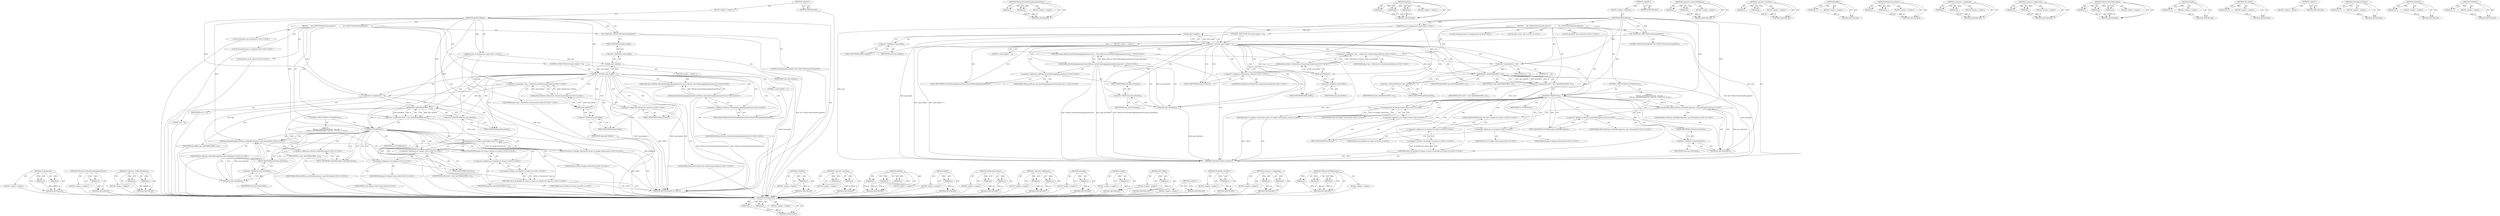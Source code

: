 digraph "UNLIKELY" {
vulnerable_172 [label=<(METHOD,v8.Integer.New)>];
vulnerable_173 [label=<(PARAM,p1)>];
vulnerable_174 [label=<(PARAM,p2)>];
vulnerable_175 [label=<(BLOCK,&lt;empty&gt;,&lt;empty&gt;)>];
vulnerable_176 [label=<(METHOD_RETURN,ANY)>];
vulnerable_125 [label=<(METHOD,V8Proxy.throwNotEnoughArgumentsError)>];
vulnerable_126 [label=<(PARAM,p1)>];
vulnerable_127 [label=<(BLOCK,&lt;empty&gt;,&lt;empty&gt;)>];
vulnerable_128 [label=<(METHOD_RETURN,ANY)>];
vulnerable_149 [label=<(METHOD,&lt;operator&gt;.indirectFieldAccess)>];
vulnerable_150 [label=<(PARAM,p1)>];
vulnerable_151 [label=<(PARAM,p2)>];
vulnerable_152 [label=<(BLOCK,&lt;empty&gt;,&lt;empty&gt;)>];
vulnerable_153 [label=<(METHOD_RETURN,ANY)>];
vulnerable_6 [label=<(METHOD,&lt;global&gt;)<SUB>1</SUB>>];
vulnerable_7 [label=<(BLOCK,&lt;empty&gt;,&lt;empty&gt;)<SUB>1</SUB>>];
vulnerable_8 [label=<(METHOD,getInt8Callback)<SUB>1</SUB>>];
vulnerable_9 [label="<(PARAM,const v8::Arguments&amp; args)<SUB>1</SUB>>"];
vulnerable_10 [label=<(BLOCK,{
     INC_STATS(&quot;DOM.DataView.getInt8&quot;);
     ...,{
     INC_STATS(&quot;DOM.DataView.getInt8&quot;);
     ...)<SUB>2</SUB>>];
vulnerable_11 [label=<(INC_STATS,INC_STATS(&quot;DOM.DataView.getInt8&quot;))<SUB>3</SUB>>];
vulnerable_12 [label=<(LITERAL,&quot;DOM.DataView.getInt8&quot;,INC_STATS(&quot;DOM.DataView.getInt8&quot;))<SUB>3</SUB>>];
vulnerable_13 [label=<(CONTROL_STRUCTURE,IF,if (args.Length() &lt; 1))<SUB>4</SUB>>];
vulnerable_14 [label=<(&lt;operator&gt;.lessThan,args.Length() &lt; 1)<SUB>4</SUB>>];
vulnerable_15 [label=<(Length,args.Length())<SUB>4</SUB>>];
vulnerable_16 [label=<(&lt;operator&gt;.fieldAccess,args.Length)<SUB>4</SUB>>];
vulnerable_17 [label=<(IDENTIFIER,args,args.Length())<SUB>4</SUB>>];
vulnerable_18 [label=<(FIELD_IDENTIFIER,Length,Length)<SUB>4</SUB>>];
vulnerable_19 [label=<(LITERAL,1,args.Length() &lt; 1)<SUB>4</SUB>>];
vulnerable_20 [label=<(BLOCK,&lt;empty&gt;,&lt;empty&gt;)<SUB>5</SUB>>];
vulnerable_21 [label="<(RETURN,return V8Proxy::throwNotEnoughArgumentsError();,return V8Proxy::throwNotEnoughArgumentsError();)<SUB>5</SUB>>"];
vulnerable_22 [label="<(V8Proxy.throwNotEnoughArgumentsError,V8Proxy::throwNotEnoughArgumentsError())<SUB>5</SUB>>"];
vulnerable_23 [label="<(&lt;operator&gt;.fieldAccess,V8Proxy::throwNotEnoughArgumentsError)<SUB>5</SUB>>"];
vulnerable_24 [label="<(IDENTIFIER,V8Proxy,V8Proxy::throwNotEnoughArgumentsError())<SUB>5</SUB>>"];
vulnerable_25 [label=<(FIELD_IDENTIFIER,throwNotEnoughArgumentsError,throwNotEnoughArgumentsError)<SUB>5</SUB>>];
vulnerable_26 [label="<(LOCAL,DataView* imp: DataView*)<SUB>7</SUB>>"];
vulnerable_27 [label="<(&lt;operator&gt;.assignment,* imp = V8DataView::toNative(args.Holder()))<SUB>7</SUB>>"];
vulnerable_28 [label="<(IDENTIFIER,imp,* imp = V8DataView::toNative(args.Holder()))<SUB>7</SUB>>"];
vulnerable_29 [label="<(V8DataView.toNative,V8DataView::toNative(args.Holder()))<SUB>7</SUB>>"];
vulnerable_30 [label="<(&lt;operator&gt;.fieldAccess,V8DataView::toNative)<SUB>7</SUB>>"];
vulnerable_31 [label="<(IDENTIFIER,V8DataView,V8DataView::toNative(args.Holder()))<SUB>7</SUB>>"];
vulnerable_32 [label=<(FIELD_IDENTIFIER,toNative,toNative)<SUB>7</SUB>>];
vulnerable_33 [label=<(Holder,args.Holder())<SUB>7</SUB>>];
vulnerable_34 [label=<(&lt;operator&gt;.fieldAccess,args.Holder)<SUB>7</SUB>>];
vulnerable_35 [label=<(IDENTIFIER,args,args.Holder())<SUB>7</SUB>>];
vulnerable_36 [label=<(FIELD_IDENTIFIER,Holder,Holder)<SUB>7</SUB>>];
vulnerable_37 [label="<(LOCAL,ExceptionCode ec: ExceptionCode)<SUB>8</SUB>>"];
vulnerable_38 [label=<(&lt;operator&gt;.assignment,ec = 0)<SUB>8</SUB>>];
vulnerable_39 [label=<(IDENTIFIER,ec,ec = 0)<SUB>8</SUB>>];
vulnerable_40 [label=<(LITERAL,0,ec = 0)<SUB>8</SUB>>];
vulnerable_41 [label="<(LOCAL,int8_t result: int8_t)<SUB>10</SUB>>"];
vulnerable_42 [label=<(&lt;operator&gt;.assignment,result = imp-&gt;getInt8(byteOffset, ec))<SUB>10</SUB>>];
vulnerable_43 [label=<(IDENTIFIER,result,result = imp-&gt;getInt8(byteOffset, ec))<SUB>10</SUB>>];
vulnerable_44 [label=<(getInt8,imp-&gt;getInt8(byteOffset, ec))<SUB>10</SUB>>];
vulnerable_45 [label=<(&lt;operator&gt;.indirectFieldAccess,imp-&gt;getInt8)<SUB>10</SUB>>];
vulnerable_46 [label=<(IDENTIFIER,imp,imp-&gt;getInt8(byteOffset, ec))<SUB>10</SUB>>];
vulnerable_47 [label=<(FIELD_IDENTIFIER,getInt8,getInt8)<SUB>10</SUB>>];
vulnerable_48 [label=<(IDENTIFIER,byteOffset,imp-&gt;getInt8(byteOffset, ec))<SUB>10</SUB>>];
vulnerable_49 [label=<(IDENTIFIER,ec,imp-&gt;getInt8(byteOffset, ec))<SUB>10</SUB>>];
vulnerable_50 [label=<(CONTROL_STRUCTURE,IF,if (UNLIKELY(ec)))<SUB>11</SUB>>];
vulnerable_51 [label=<(UNLIKELY,UNLIKELY(ec))<SUB>11</SUB>>];
vulnerable_52 [label=<(IDENTIFIER,ec,UNLIKELY(ec))<SUB>11</SUB>>];
vulnerable_53 [label="<(BLOCK,{
        V8Proxy::setDOMException(ec, args.Get...,{
        V8Proxy::setDOMException(ec, args.Get...)<SUB>11</SUB>>"];
vulnerable_54 [label="<(V8Proxy.setDOMException,V8Proxy::setDOMException(ec, args.GetIsolate()))<SUB>12</SUB>>"];
vulnerable_55 [label="<(&lt;operator&gt;.fieldAccess,V8Proxy::setDOMException)<SUB>12</SUB>>"];
vulnerable_56 [label="<(IDENTIFIER,V8Proxy,V8Proxy::setDOMException(ec, args.GetIsolate()))<SUB>12</SUB>>"];
vulnerable_57 [label=<(FIELD_IDENTIFIER,setDOMException,setDOMException)<SUB>12</SUB>>];
vulnerable_58 [label="<(IDENTIFIER,ec,V8Proxy::setDOMException(ec, args.GetIsolate()))<SUB>12</SUB>>"];
vulnerable_59 [label=<(GetIsolate,args.GetIsolate())<SUB>12</SUB>>];
vulnerable_60 [label=<(&lt;operator&gt;.fieldAccess,args.GetIsolate)<SUB>12</SUB>>];
vulnerable_61 [label=<(IDENTIFIER,args,args.GetIsolate())<SUB>12</SUB>>];
vulnerable_62 [label=<(FIELD_IDENTIFIER,GetIsolate,GetIsolate)<SUB>12</SUB>>];
vulnerable_63 [label="<(RETURN,return v8::Handle&lt;v8::Value&gt;();,return v8::Handle&lt;v8::Value&gt;();)<SUB>13</SUB>>"];
vulnerable_64 [label="<(v8.Handle&lt;v8.Value&gt;,v8::Handle&lt;v8::Value&gt;())<SUB>13</SUB>>"];
vulnerable_65 [label="<(&lt;operator&gt;.fieldAccess,v8::Handle&lt;v8::Value&gt;)<SUB>13</SUB>>"];
vulnerable_66 [label="<(IDENTIFIER,v8,v8::Handle&lt;v8::Value&gt;())<SUB>13</SUB>>"];
vulnerable_67 [label="<(FIELD_IDENTIFIER,Handle&lt;v8::Value&gt;,Handle&lt;v8::Value&gt;)<SUB>13</SUB>>"];
vulnerable_68 [label="<(RETURN,return v8::Integer::New(result);,return v8::Integer::New(result);)<SUB>15</SUB>>"];
vulnerable_69 [label="<(v8.Integer.New,v8::Integer::New(result))<SUB>15</SUB>>"];
vulnerable_70 [label="<(&lt;operator&gt;.fieldAccess,v8::Integer::New)<SUB>15</SUB>>"];
vulnerable_71 [label="<(&lt;operator&gt;.fieldAccess,v8::Integer)<SUB>15</SUB>>"];
vulnerable_72 [label="<(IDENTIFIER,v8,v8::Integer::New(result))<SUB>15</SUB>>"];
vulnerable_73 [label="<(IDENTIFIER,Integer,v8::Integer::New(result))<SUB>15</SUB>>"];
vulnerable_74 [label=<(FIELD_IDENTIFIER,New,New)<SUB>15</SUB>>];
vulnerable_75 [label="<(IDENTIFIER,result,v8::Integer::New(result))<SUB>15</SUB>>"];
vulnerable_76 [label=<(METHOD_RETURN,Handle&lt;v8.Value&gt;)<SUB>1</SUB>>];
vulnerable_78 [label=<(METHOD_RETURN,ANY)<SUB>1</SUB>>];
vulnerable_154 [label=<(METHOD,UNLIKELY)>];
vulnerable_155 [label=<(PARAM,p1)>];
vulnerable_156 [label=<(BLOCK,&lt;empty&gt;,&lt;empty&gt;)>];
vulnerable_157 [label=<(METHOD_RETURN,ANY)>];
vulnerable_111 [label=<(METHOD,&lt;operator&gt;.lessThan)>];
vulnerable_112 [label=<(PARAM,p1)>];
vulnerable_113 [label=<(PARAM,p2)>];
vulnerable_114 [label=<(BLOCK,&lt;empty&gt;,&lt;empty&gt;)>];
vulnerable_115 [label=<(METHOD_RETURN,ANY)>];
vulnerable_143 [label=<(METHOD,getInt8)>];
vulnerable_144 [label=<(PARAM,p1)>];
vulnerable_145 [label=<(PARAM,p2)>];
vulnerable_146 [label=<(PARAM,p3)>];
vulnerable_147 [label=<(BLOCK,&lt;empty&gt;,&lt;empty&gt;)>];
vulnerable_148 [label=<(METHOD_RETURN,ANY)>];
vulnerable_139 [label=<(METHOD,Holder)>];
vulnerable_140 [label=<(PARAM,p1)>];
vulnerable_141 [label=<(BLOCK,&lt;empty&gt;,&lt;empty&gt;)>];
vulnerable_142 [label=<(METHOD_RETURN,ANY)>];
vulnerable_134 [label=<(METHOD,V8DataView.toNative)>];
vulnerable_135 [label=<(PARAM,p1)>];
vulnerable_136 [label=<(PARAM,p2)>];
vulnerable_137 [label=<(BLOCK,&lt;empty&gt;,&lt;empty&gt;)>];
vulnerable_138 [label=<(METHOD_RETURN,ANY)>];
vulnerable_120 [label=<(METHOD,&lt;operator&gt;.fieldAccess)>];
vulnerable_121 [label=<(PARAM,p1)>];
vulnerable_122 [label=<(PARAM,p2)>];
vulnerable_123 [label=<(BLOCK,&lt;empty&gt;,&lt;empty&gt;)>];
vulnerable_124 [label=<(METHOD_RETURN,ANY)>];
vulnerable_164 [label=<(METHOD,GetIsolate)>];
vulnerable_165 [label=<(PARAM,p1)>];
vulnerable_166 [label=<(BLOCK,&lt;empty&gt;,&lt;empty&gt;)>];
vulnerable_167 [label=<(METHOD_RETURN,ANY)>];
vulnerable_116 [label=<(METHOD,Length)>];
vulnerable_117 [label=<(PARAM,p1)>];
vulnerable_118 [label=<(BLOCK,&lt;empty&gt;,&lt;empty&gt;)>];
vulnerable_119 [label=<(METHOD_RETURN,ANY)>];
vulnerable_107 [label=<(METHOD,INC_STATS)>];
vulnerable_108 [label=<(PARAM,p1)>];
vulnerable_109 [label=<(BLOCK,&lt;empty&gt;,&lt;empty&gt;)>];
vulnerable_110 [label=<(METHOD_RETURN,ANY)>];
vulnerable_101 [label=<(METHOD,&lt;global&gt;)<SUB>1</SUB>>];
vulnerable_102 [label=<(BLOCK,&lt;empty&gt;,&lt;empty&gt;)>];
vulnerable_103 [label=<(METHOD_RETURN,ANY)>];
vulnerable_168 [label=<(METHOD,v8.Handle&lt;v8.Value&gt;)>];
vulnerable_169 [label=<(PARAM,p1)>];
vulnerable_170 [label=<(BLOCK,&lt;empty&gt;,&lt;empty&gt;)>];
vulnerable_171 [label=<(METHOD_RETURN,ANY)>];
vulnerable_129 [label=<(METHOD,&lt;operator&gt;.assignment)>];
vulnerable_130 [label=<(PARAM,p1)>];
vulnerable_131 [label=<(PARAM,p2)>];
vulnerable_132 [label=<(BLOCK,&lt;empty&gt;,&lt;empty&gt;)>];
vulnerable_133 [label=<(METHOD_RETURN,ANY)>];
vulnerable_158 [label=<(METHOD,V8Proxy.setDOMException)>];
vulnerable_159 [label=<(PARAM,p1)>];
vulnerable_160 [label=<(PARAM,p2)>];
vulnerable_161 [label=<(PARAM,p3)>];
vulnerable_162 [label=<(BLOCK,&lt;empty&gt;,&lt;empty&gt;)>];
vulnerable_163 [label=<(METHOD_RETURN,ANY)>];
fixed_177 [label=<(METHOD,v8.Integer.New)>];
fixed_178 [label=<(PARAM,p1)>];
fixed_179 [label=<(PARAM,p2)>];
fixed_180 [label=<(BLOCK,&lt;empty&gt;,&lt;empty&gt;)>];
fixed_181 [label=<(METHOD_RETURN,ANY)>];
fixed_129 [label=<(METHOD,V8Proxy.throwNotEnoughArgumentsError)>];
fixed_130 [label=<(PARAM,p1)>];
fixed_131 [label=<(PARAM,p2)>];
fixed_132 [label=<(BLOCK,&lt;empty&gt;,&lt;empty&gt;)>];
fixed_133 [label=<(METHOD_RETURN,ANY)>];
fixed_152 [label=<(METHOD,getInt8)>];
fixed_153 [label=<(PARAM,p1)>];
fixed_154 [label=<(PARAM,p2)>];
fixed_155 [label=<(PARAM,p3)>];
fixed_156 [label=<(BLOCK,&lt;empty&gt;,&lt;empty&gt;)>];
fixed_157 [label=<(METHOD_RETURN,ANY)>];
fixed_6 [label=<(METHOD,&lt;global&gt;)<SUB>1</SUB>>];
fixed_7 [label=<(BLOCK,&lt;empty&gt;,&lt;empty&gt;)<SUB>1</SUB>>];
fixed_8 [label=<(METHOD,getInt8Callback)<SUB>1</SUB>>];
fixed_9 [label="<(PARAM,const v8::Arguments&amp; args)<SUB>1</SUB>>"];
fixed_10 [label=<(BLOCK,{
     INC_STATS(&quot;DOM.DataView.getInt8&quot;);
     ...,{
     INC_STATS(&quot;DOM.DataView.getInt8&quot;);
     ...)<SUB>2</SUB>>];
fixed_11 [label=<(INC_STATS,INC_STATS(&quot;DOM.DataView.getInt8&quot;))<SUB>3</SUB>>];
fixed_12 [label=<(LITERAL,&quot;DOM.DataView.getInt8&quot;,INC_STATS(&quot;DOM.DataView.getInt8&quot;))<SUB>3</SUB>>];
fixed_13 [label=<(CONTROL_STRUCTURE,IF,if (args.Length() &lt; 1))<SUB>4</SUB>>];
fixed_14 [label=<(&lt;operator&gt;.lessThan,args.Length() &lt; 1)<SUB>4</SUB>>];
fixed_15 [label=<(Length,args.Length())<SUB>4</SUB>>];
fixed_16 [label=<(&lt;operator&gt;.fieldAccess,args.Length)<SUB>4</SUB>>];
fixed_17 [label=<(IDENTIFIER,args,args.Length())<SUB>4</SUB>>];
fixed_18 [label=<(FIELD_IDENTIFIER,Length,Length)<SUB>4</SUB>>];
fixed_19 [label=<(LITERAL,1,args.Length() &lt; 1)<SUB>4</SUB>>];
fixed_20 [label=<(BLOCK,&lt;empty&gt;,&lt;empty&gt;)<SUB>5</SUB>>];
fixed_21 [label="<(RETURN,return V8Proxy::throwNotEnoughArgumentsError(ar...,return V8Proxy::throwNotEnoughArgumentsError(ar...)<SUB>5</SUB>>"];
fixed_22 [label="<(V8Proxy.throwNotEnoughArgumentsError,V8Proxy::throwNotEnoughArgumentsError(args.GetI...)<SUB>5</SUB>>"];
fixed_23 [label="<(&lt;operator&gt;.fieldAccess,V8Proxy::throwNotEnoughArgumentsError)<SUB>5</SUB>>"];
fixed_24 [label="<(IDENTIFIER,V8Proxy,V8Proxy::throwNotEnoughArgumentsError(args.GetI...)<SUB>5</SUB>>"];
fixed_25 [label=<(FIELD_IDENTIFIER,throwNotEnoughArgumentsError,throwNotEnoughArgumentsError)<SUB>5</SUB>>];
fixed_26 [label=<(GetIsolate,args.GetIsolate())<SUB>5</SUB>>];
fixed_27 [label=<(&lt;operator&gt;.fieldAccess,args.GetIsolate)<SUB>5</SUB>>];
fixed_28 [label=<(IDENTIFIER,args,args.GetIsolate())<SUB>5</SUB>>];
fixed_29 [label=<(FIELD_IDENTIFIER,GetIsolate,GetIsolate)<SUB>5</SUB>>];
fixed_30 [label="<(LOCAL,DataView* imp: DataView*)<SUB>7</SUB>>"];
fixed_31 [label="<(&lt;operator&gt;.assignment,* imp = V8DataView::toNative(args.Holder()))<SUB>7</SUB>>"];
fixed_32 [label="<(IDENTIFIER,imp,* imp = V8DataView::toNative(args.Holder()))<SUB>7</SUB>>"];
fixed_33 [label="<(V8DataView.toNative,V8DataView::toNative(args.Holder()))<SUB>7</SUB>>"];
fixed_34 [label="<(&lt;operator&gt;.fieldAccess,V8DataView::toNative)<SUB>7</SUB>>"];
fixed_35 [label="<(IDENTIFIER,V8DataView,V8DataView::toNative(args.Holder()))<SUB>7</SUB>>"];
fixed_36 [label=<(FIELD_IDENTIFIER,toNative,toNative)<SUB>7</SUB>>];
fixed_37 [label=<(Holder,args.Holder())<SUB>7</SUB>>];
fixed_38 [label=<(&lt;operator&gt;.fieldAccess,args.Holder)<SUB>7</SUB>>];
fixed_39 [label=<(IDENTIFIER,args,args.Holder())<SUB>7</SUB>>];
fixed_40 [label=<(FIELD_IDENTIFIER,Holder,Holder)<SUB>7</SUB>>];
fixed_41 [label="<(LOCAL,ExceptionCode ec: ExceptionCode)<SUB>8</SUB>>"];
fixed_42 [label=<(&lt;operator&gt;.assignment,ec = 0)<SUB>8</SUB>>];
fixed_43 [label=<(IDENTIFIER,ec,ec = 0)<SUB>8</SUB>>];
fixed_44 [label=<(LITERAL,0,ec = 0)<SUB>8</SUB>>];
fixed_45 [label="<(LOCAL,int8_t result: int8_t)<SUB>10</SUB>>"];
fixed_46 [label=<(&lt;operator&gt;.assignment,result = imp-&gt;getInt8(byteOffset, ec))<SUB>10</SUB>>];
fixed_47 [label=<(IDENTIFIER,result,result = imp-&gt;getInt8(byteOffset, ec))<SUB>10</SUB>>];
fixed_48 [label=<(getInt8,imp-&gt;getInt8(byteOffset, ec))<SUB>10</SUB>>];
fixed_49 [label=<(&lt;operator&gt;.indirectFieldAccess,imp-&gt;getInt8)<SUB>10</SUB>>];
fixed_50 [label=<(IDENTIFIER,imp,imp-&gt;getInt8(byteOffset, ec))<SUB>10</SUB>>];
fixed_51 [label=<(FIELD_IDENTIFIER,getInt8,getInt8)<SUB>10</SUB>>];
fixed_52 [label=<(IDENTIFIER,byteOffset,imp-&gt;getInt8(byteOffset, ec))<SUB>10</SUB>>];
fixed_53 [label=<(IDENTIFIER,ec,imp-&gt;getInt8(byteOffset, ec))<SUB>10</SUB>>];
fixed_54 [label=<(CONTROL_STRUCTURE,IF,if (UNLIKELY(ec)))<SUB>11</SUB>>];
fixed_55 [label=<(UNLIKELY,UNLIKELY(ec))<SUB>11</SUB>>];
fixed_56 [label=<(IDENTIFIER,ec,UNLIKELY(ec))<SUB>11</SUB>>];
fixed_57 [label="<(BLOCK,{
        V8Proxy::setDOMException(ec, args.Get...,{
        V8Proxy::setDOMException(ec, args.Get...)<SUB>11</SUB>>"];
fixed_58 [label="<(V8Proxy.setDOMException,V8Proxy::setDOMException(ec, args.GetIsolate()))<SUB>12</SUB>>"];
fixed_59 [label="<(&lt;operator&gt;.fieldAccess,V8Proxy::setDOMException)<SUB>12</SUB>>"];
fixed_60 [label="<(IDENTIFIER,V8Proxy,V8Proxy::setDOMException(ec, args.GetIsolate()))<SUB>12</SUB>>"];
fixed_61 [label=<(FIELD_IDENTIFIER,setDOMException,setDOMException)<SUB>12</SUB>>];
fixed_62 [label="<(IDENTIFIER,ec,V8Proxy::setDOMException(ec, args.GetIsolate()))<SUB>12</SUB>>"];
fixed_63 [label=<(GetIsolate,args.GetIsolate())<SUB>12</SUB>>];
fixed_64 [label=<(&lt;operator&gt;.fieldAccess,args.GetIsolate)<SUB>12</SUB>>];
fixed_65 [label=<(IDENTIFIER,args,args.GetIsolate())<SUB>12</SUB>>];
fixed_66 [label=<(FIELD_IDENTIFIER,GetIsolate,GetIsolate)<SUB>12</SUB>>];
fixed_67 [label="<(RETURN,return v8::Handle&lt;v8::Value&gt;();,return v8::Handle&lt;v8::Value&gt;();)<SUB>13</SUB>>"];
fixed_68 [label="<(v8.Handle&lt;v8.Value&gt;,v8::Handle&lt;v8::Value&gt;())<SUB>13</SUB>>"];
fixed_69 [label="<(&lt;operator&gt;.fieldAccess,v8::Handle&lt;v8::Value&gt;)<SUB>13</SUB>>"];
fixed_70 [label="<(IDENTIFIER,v8,v8::Handle&lt;v8::Value&gt;())<SUB>13</SUB>>"];
fixed_71 [label="<(FIELD_IDENTIFIER,Handle&lt;v8::Value&gt;,Handle&lt;v8::Value&gt;)<SUB>13</SUB>>"];
fixed_72 [label="<(RETURN,return v8::Integer::New(result);,return v8::Integer::New(result);)<SUB>15</SUB>>"];
fixed_73 [label="<(v8.Integer.New,v8::Integer::New(result))<SUB>15</SUB>>"];
fixed_74 [label="<(&lt;operator&gt;.fieldAccess,v8::Integer::New)<SUB>15</SUB>>"];
fixed_75 [label="<(&lt;operator&gt;.fieldAccess,v8::Integer)<SUB>15</SUB>>"];
fixed_76 [label="<(IDENTIFIER,v8,v8::Integer::New(result))<SUB>15</SUB>>"];
fixed_77 [label="<(IDENTIFIER,Integer,v8::Integer::New(result))<SUB>15</SUB>>"];
fixed_78 [label=<(FIELD_IDENTIFIER,New,New)<SUB>15</SUB>>];
fixed_79 [label="<(IDENTIFIER,result,v8::Integer::New(result))<SUB>15</SUB>>"];
fixed_80 [label=<(METHOD_RETURN,Handle&lt;v8.Value&gt;)<SUB>1</SUB>>];
fixed_82 [label=<(METHOD_RETURN,ANY)<SUB>1</SUB>>];
fixed_158 [label=<(METHOD,&lt;operator&gt;.indirectFieldAccess)>];
fixed_159 [label=<(PARAM,p1)>];
fixed_160 [label=<(PARAM,p2)>];
fixed_161 [label=<(BLOCK,&lt;empty&gt;,&lt;empty&gt;)>];
fixed_162 [label=<(METHOD_RETURN,ANY)>];
fixed_115 [label=<(METHOD,&lt;operator&gt;.lessThan)>];
fixed_116 [label=<(PARAM,p1)>];
fixed_117 [label=<(PARAM,p2)>];
fixed_118 [label=<(BLOCK,&lt;empty&gt;,&lt;empty&gt;)>];
fixed_119 [label=<(METHOD_RETURN,ANY)>];
fixed_148 [label=<(METHOD,Holder)>];
fixed_149 [label=<(PARAM,p1)>];
fixed_150 [label=<(BLOCK,&lt;empty&gt;,&lt;empty&gt;)>];
fixed_151 [label=<(METHOD_RETURN,ANY)>];
fixed_143 [label=<(METHOD,V8DataView.toNative)>];
fixed_144 [label=<(PARAM,p1)>];
fixed_145 [label=<(PARAM,p2)>];
fixed_146 [label=<(BLOCK,&lt;empty&gt;,&lt;empty&gt;)>];
fixed_147 [label=<(METHOD_RETURN,ANY)>];
fixed_138 [label=<(METHOD,&lt;operator&gt;.assignment)>];
fixed_139 [label=<(PARAM,p1)>];
fixed_140 [label=<(PARAM,p2)>];
fixed_141 [label=<(BLOCK,&lt;empty&gt;,&lt;empty&gt;)>];
fixed_142 [label=<(METHOD_RETURN,ANY)>];
fixed_124 [label=<(METHOD,&lt;operator&gt;.fieldAccess)>];
fixed_125 [label=<(PARAM,p1)>];
fixed_126 [label=<(PARAM,p2)>];
fixed_127 [label=<(BLOCK,&lt;empty&gt;,&lt;empty&gt;)>];
fixed_128 [label=<(METHOD_RETURN,ANY)>];
fixed_167 [label=<(METHOD,V8Proxy.setDOMException)>];
fixed_168 [label=<(PARAM,p1)>];
fixed_169 [label=<(PARAM,p2)>];
fixed_170 [label=<(PARAM,p3)>];
fixed_171 [label=<(BLOCK,&lt;empty&gt;,&lt;empty&gt;)>];
fixed_172 [label=<(METHOD_RETURN,ANY)>];
fixed_120 [label=<(METHOD,Length)>];
fixed_121 [label=<(PARAM,p1)>];
fixed_122 [label=<(BLOCK,&lt;empty&gt;,&lt;empty&gt;)>];
fixed_123 [label=<(METHOD_RETURN,ANY)>];
fixed_111 [label=<(METHOD,INC_STATS)>];
fixed_112 [label=<(PARAM,p1)>];
fixed_113 [label=<(BLOCK,&lt;empty&gt;,&lt;empty&gt;)>];
fixed_114 [label=<(METHOD_RETURN,ANY)>];
fixed_105 [label=<(METHOD,&lt;global&gt;)<SUB>1</SUB>>];
fixed_106 [label=<(BLOCK,&lt;empty&gt;,&lt;empty&gt;)>];
fixed_107 [label=<(METHOD_RETURN,ANY)>];
fixed_173 [label=<(METHOD,v8.Handle&lt;v8.Value&gt;)>];
fixed_174 [label=<(PARAM,p1)>];
fixed_175 [label=<(BLOCK,&lt;empty&gt;,&lt;empty&gt;)>];
fixed_176 [label=<(METHOD_RETURN,ANY)>];
fixed_134 [label=<(METHOD,GetIsolate)>];
fixed_135 [label=<(PARAM,p1)>];
fixed_136 [label=<(BLOCK,&lt;empty&gt;,&lt;empty&gt;)>];
fixed_137 [label=<(METHOD_RETURN,ANY)>];
fixed_163 [label=<(METHOD,UNLIKELY)>];
fixed_164 [label=<(PARAM,p1)>];
fixed_165 [label=<(BLOCK,&lt;empty&gt;,&lt;empty&gt;)>];
fixed_166 [label=<(METHOD_RETURN,ANY)>];
vulnerable_172 -> vulnerable_173  [key=0, label="AST: "];
vulnerable_172 -> vulnerable_173  [key=1, label="DDG: "];
vulnerable_172 -> vulnerable_175  [key=0, label="AST: "];
vulnerable_172 -> vulnerable_174  [key=0, label="AST: "];
vulnerable_172 -> vulnerable_174  [key=1, label="DDG: "];
vulnerable_172 -> vulnerable_176  [key=0, label="AST: "];
vulnerable_172 -> vulnerable_176  [key=1, label="CFG: "];
vulnerable_173 -> vulnerable_176  [key=0, label="DDG: p1"];
vulnerable_174 -> vulnerable_176  [key=0, label="DDG: p2"];
vulnerable_175 -> fixed_177  [key=0];
vulnerable_176 -> fixed_177  [key=0];
vulnerable_125 -> vulnerable_126  [key=0, label="AST: "];
vulnerable_125 -> vulnerable_126  [key=1, label="DDG: "];
vulnerable_125 -> vulnerable_127  [key=0, label="AST: "];
vulnerable_125 -> vulnerable_128  [key=0, label="AST: "];
vulnerable_125 -> vulnerable_128  [key=1, label="CFG: "];
vulnerable_126 -> vulnerable_128  [key=0, label="DDG: p1"];
vulnerable_127 -> fixed_177  [key=0];
vulnerable_128 -> fixed_177  [key=0];
vulnerable_149 -> vulnerable_150  [key=0, label="AST: "];
vulnerable_149 -> vulnerable_150  [key=1, label="DDG: "];
vulnerable_149 -> vulnerable_152  [key=0, label="AST: "];
vulnerable_149 -> vulnerable_151  [key=0, label="AST: "];
vulnerable_149 -> vulnerable_151  [key=1, label="DDG: "];
vulnerable_149 -> vulnerable_153  [key=0, label="AST: "];
vulnerable_149 -> vulnerable_153  [key=1, label="CFG: "];
vulnerable_150 -> vulnerable_153  [key=0, label="DDG: p1"];
vulnerable_151 -> vulnerable_153  [key=0, label="DDG: p2"];
vulnerable_152 -> fixed_177  [key=0];
vulnerable_153 -> fixed_177  [key=0];
vulnerable_6 -> vulnerable_7  [key=0, label="AST: "];
vulnerable_6 -> vulnerable_78  [key=0, label="AST: "];
vulnerable_6 -> vulnerable_78  [key=1, label="CFG: "];
vulnerable_7 -> vulnerable_8  [key=0, label="AST: "];
vulnerable_8 -> vulnerable_9  [key=0, label="AST: "];
vulnerable_8 -> vulnerable_9  [key=1, label="DDG: "];
vulnerable_8 -> vulnerable_10  [key=0, label="AST: "];
vulnerable_8 -> vulnerable_76  [key=0, label="AST: "];
vulnerable_8 -> vulnerable_11  [key=0, label="CFG: "];
vulnerable_8 -> vulnerable_11  [key=1, label="DDG: "];
vulnerable_8 -> vulnerable_38  [key=0, label="DDG: "];
vulnerable_8 -> vulnerable_14  [key=0, label="DDG: "];
vulnerable_8 -> vulnerable_44  [key=0, label="DDG: "];
vulnerable_8 -> vulnerable_51  [key=0, label="DDG: "];
vulnerable_8 -> vulnerable_69  [key=0, label="DDG: "];
vulnerable_8 -> vulnerable_54  [key=0, label="DDG: "];
vulnerable_9 -> vulnerable_76  [key=0, label="DDG: args"];
vulnerable_9 -> vulnerable_15  [key=0, label="DDG: args"];
vulnerable_9 -> vulnerable_33  [key=0, label="DDG: args"];
vulnerable_9 -> vulnerable_59  [key=0, label="DDG: args"];
vulnerable_10 -> vulnerable_11  [key=0, label="AST: "];
vulnerable_10 -> vulnerable_13  [key=0, label="AST: "];
vulnerable_10 -> vulnerable_26  [key=0, label="AST: "];
vulnerable_10 -> vulnerable_27  [key=0, label="AST: "];
vulnerable_10 -> vulnerable_37  [key=0, label="AST: "];
vulnerable_10 -> vulnerable_38  [key=0, label="AST: "];
vulnerable_10 -> vulnerable_41  [key=0, label="AST: "];
vulnerable_10 -> vulnerable_42  [key=0, label="AST: "];
vulnerable_10 -> vulnerable_50  [key=0, label="AST: "];
vulnerable_10 -> vulnerable_68  [key=0, label="AST: "];
vulnerable_11 -> vulnerable_12  [key=0, label="AST: "];
vulnerable_11 -> vulnerable_18  [key=0, label="CFG: "];
vulnerable_11 -> vulnerable_76  [key=0, label="DDG: INC_STATS(&quot;DOM.DataView.getInt8&quot;)"];
vulnerable_12 -> fixed_177  [key=0];
vulnerable_13 -> vulnerable_14  [key=0, label="AST: "];
vulnerable_13 -> vulnerable_20  [key=0, label="AST: "];
vulnerable_14 -> vulnerable_15  [key=0, label="AST: "];
vulnerable_14 -> vulnerable_19  [key=0, label="AST: "];
vulnerable_14 -> vulnerable_25  [key=0, label="CFG: "];
vulnerable_14 -> vulnerable_25  [key=1, label="CDG: "];
vulnerable_14 -> vulnerable_32  [key=0, label="CFG: "];
vulnerable_14 -> vulnerable_32  [key=1, label="CDG: "];
vulnerable_14 -> vulnerable_76  [key=0, label="DDG: args.Length()"];
vulnerable_14 -> vulnerable_76  [key=1, label="DDG: args.Length() &lt; 1"];
vulnerable_14 -> vulnerable_47  [key=0, label="CDG: "];
vulnerable_14 -> vulnerable_30  [key=0, label="CDG: "];
vulnerable_14 -> vulnerable_34  [key=0, label="CDG: "];
vulnerable_14 -> vulnerable_21  [key=0, label="CDG: "];
vulnerable_14 -> vulnerable_42  [key=0, label="CDG: "];
vulnerable_14 -> vulnerable_51  [key=0, label="CDG: "];
vulnerable_14 -> vulnerable_38  [key=0, label="CDG: "];
vulnerable_14 -> vulnerable_22  [key=0, label="CDG: "];
vulnerable_14 -> vulnerable_45  [key=0, label="CDG: "];
vulnerable_14 -> vulnerable_27  [key=0, label="CDG: "];
vulnerable_14 -> vulnerable_29  [key=0, label="CDG: "];
vulnerable_14 -> vulnerable_44  [key=0, label="CDG: "];
vulnerable_14 -> vulnerable_33  [key=0, label="CDG: "];
vulnerable_14 -> vulnerable_23  [key=0, label="CDG: "];
vulnerable_14 -> vulnerable_36  [key=0, label="CDG: "];
vulnerable_15 -> vulnerable_16  [key=0, label="AST: "];
vulnerable_15 -> vulnerable_14  [key=0, label="CFG: "];
vulnerable_15 -> vulnerable_14  [key=1, label="DDG: args.Length"];
vulnerable_15 -> vulnerable_76  [key=0, label="DDG: args.Length"];
vulnerable_16 -> vulnerable_17  [key=0, label="AST: "];
vulnerable_16 -> vulnerable_18  [key=0, label="AST: "];
vulnerable_16 -> vulnerable_15  [key=0, label="CFG: "];
vulnerable_17 -> fixed_177  [key=0];
vulnerable_18 -> vulnerable_16  [key=0, label="CFG: "];
vulnerable_19 -> fixed_177  [key=0];
vulnerable_20 -> vulnerable_21  [key=0, label="AST: "];
vulnerable_21 -> vulnerable_22  [key=0, label="AST: "];
vulnerable_21 -> vulnerable_76  [key=0, label="CFG: "];
vulnerable_21 -> vulnerable_76  [key=1, label="DDG: &lt;RET&gt;"];
vulnerable_22 -> vulnerable_23  [key=0, label="AST: "];
vulnerable_22 -> vulnerable_21  [key=0, label="CFG: "];
vulnerable_22 -> vulnerable_21  [key=1, label="DDG: V8Proxy::throwNotEnoughArgumentsError()"];
vulnerable_22 -> vulnerable_76  [key=0, label="DDG: V8Proxy::throwNotEnoughArgumentsError"];
vulnerable_22 -> vulnerable_76  [key=1, label="DDG: V8Proxy::throwNotEnoughArgumentsError()"];
vulnerable_23 -> vulnerable_24  [key=0, label="AST: "];
vulnerable_23 -> vulnerable_25  [key=0, label="AST: "];
vulnerable_23 -> vulnerable_22  [key=0, label="CFG: "];
vulnerable_24 -> fixed_177  [key=0];
vulnerable_25 -> vulnerable_23  [key=0, label="CFG: "];
vulnerable_26 -> fixed_177  [key=0];
vulnerable_27 -> vulnerable_28  [key=0, label="AST: "];
vulnerable_27 -> vulnerable_29  [key=0, label="AST: "];
vulnerable_27 -> vulnerable_38  [key=0, label="CFG: "];
vulnerable_27 -> vulnerable_44  [key=0, label="DDG: imp"];
vulnerable_28 -> fixed_177  [key=0];
vulnerable_29 -> vulnerable_30  [key=0, label="AST: "];
vulnerable_29 -> vulnerable_33  [key=0, label="AST: "];
vulnerable_29 -> vulnerable_27  [key=0, label="CFG: "];
vulnerable_29 -> vulnerable_27  [key=1, label="DDG: V8DataView::toNative"];
vulnerable_29 -> vulnerable_27  [key=2, label="DDG: args.Holder()"];
vulnerable_30 -> vulnerable_31  [key=0, label="AST: "];
vulnerable_30 -> vulnerable_32  [key=0, label="AST: "];
vulnerable_30 -> vulnerable_36  [key=0, label="CFG: "];
vulnerable_31 -> fixed_177  [key=0];
vulnerable_32 -> vulnerable_30  [key=0, label="CFG: "];
vulnerable_33 -> vulnerable_34  [key=0, label="AST: "];
vulnerable_33 -> vulnerable_29  [key=0, label="CFG: "];
vulnerable_33 -> vulnerable_29  [key=1, label="DDG: args.Holder"];
vulnerable_34 -> vulnerable_35  [key=0, label="AST: "];
vulnerable_34 -> vulnerable_36  [key=0, label="AST: "];
vulnerable_34 -> vulnerable_33  [key=0, label="CFG: "];
vulnerable_35 -> fixed_177  [key=0];
vulnerable_36 -> vulnerable_34  [key=0, label="CFG: "];
vulnerable_37 -> fixed_177  [key=0];
vulnerable_38 -> vulnerable_39  [key=0, label="AST: "];
vulnerable_38 -> vulnerable_40  [key=0, label="AST: "];
vulnerable_38 -> vulnerable_47  [key=0, label="CFG: "];
vulnerable_38 -> vulnerable_44  [key=0, label="DDG: ec"];
vulnerable_39 -> fixed_177  [key=0];
vulnerable_40 -> fixed_177  [key=0];
vulnerable_41 -> fixed_177  [key=0];
vulnerable_42 -> vulnerable_43  [key=0, label="AST: "];
vulnerable_42 -> vulnerable_44  [key=0, label="AST: "];
vulnerable_42 -> vulnerable_51  [key=0, label="CFG: "];
vulnerable_42 -> vulnerable_69  [key=0, label="DDG: result"];
vulnerable_43 -> fixed_177  [key=0];
vulnerable_44 -> vulnerable_45  [key=0, label="AST: "];
vulnerable_44 -> vulnerable_48  [key=0, label="AST: "];
vulnerable_44 -> vulnerable_49  [key=0, label="AST: "];
vulnerable_44 -> vulnerable_42  [key=0, label="CFG: "];
vulnerable_44 -> vulnerable_42  [key=1, label="DDG: imp-&gt;getInt8"];
vulnerable_44 -> vulnerable_42  [key=2, label="DDG: byteOffset"];
vulnerable_44 -> vulnerable_42  [key=3, label="DDG: ec"];
vulnerable_44 -> vulnerable_76  [key=0, label="DDG: byteOffset"];
vulnerable_44 -> vulnerable_51  [key=0, label="DDG: ec"];
vulnerable_45 -> vulnerable_46  [key=0, label="AST: "];
vulnerable_45 -> vulnerable_47  [key=0, label="AST: "];
vulnerable_45 -> vulnerable_44  [key=0, label="CFG: "];
vulnerable_46 -> fixed_177  [key=0];
vulnerable_47 -> vulnerable_45  [key=0, label="CFG: "];
vulnerable_48 -> fixed_177  [key=0];
vulnerable_49 -> fixed_177  [key=0];
vulnerable_50 -> vulnerable_51  [key=0, label="AST: "];
vulnerable_50 -> vulnerable_53  [key=0, label="AST: "];
vulnerable_51 -> vulnerable_52  [key=0, label="AST: "];
vulnerable_51 -> vulnerable_57  [key=0, label="CFG: "];
vulnerable_51 -> vulnerable_57  [key=1, label="CDG: "];
vulnerable_51 -> vulnerable_71  [key=0, label="CFG: "];
vulnerable_51 -> vulnerable_71  [key=1, label="CDG: "];
vulnerable_51 -> vulnerable_54  [key=0, label="DDG: ec"];
vulnerable_51 -> vulnerable_54  [key=1, label="CDG: "];
vulnerable_51 -> vulnerable_68  [key=0, label="CDG: "];
vulnerable_51 -> vulnerable_60  [key=0, label="CDG: "];
vulnerable_51 -> vulnerable_64  [key=0, label="CDG: "];
vulnerable_51 -> vulnerable_69  [key=0, label="CDG: "];
vulnerable_51 -> vulnerable_67  [key=0, label="CDG: "];
vulnerable_51 -> vulnerable_74  [key=0, label="CDG: "];
vulnerable_51 -> vulnerable_65  [key=0, label="CDG: "];
vulnerable_51 -> vulnerable_59  [key=0, label="CDG: "];
vulnerable_51 -> vulnerable_70  [key=0, label="CDG: "];
vulnerable_51 -> vulnerable_63  [key=0, label="CDG: "];
vulnerable_51 -> vulnerable_55  [key=0, label="CDG: "];
vulnerable_51 -> vulnerable_62  [key=0, label="CDG: "];
vulnerable_52 -> fixed_177  [key=0];
vulnerable_53 -> vulnerable_54  [key=0, label="AST: "];
vulnerable_53 -> vulnerable_63  [key=0, label="AST: "];
vulnerable_54 -> vulnerable_55  [key=0, label="AST: "];
vulnerable_54 -> vulnerable_58  [key=0, label="AST: "];
vulnerable_54 -> vulnerable_59  [key=0, label="AST: "];
vulnerable_54 -> vulnerable_67  [key=0, label="CFG: "];
vulnerable_55 -> vulnerable_56  [key=0, label="AST: "];
vulnerable_55 -> vulnerable_57  [key=0, label="AST: "];
vulnerable_55 -> vulnerable_62  [key=0, label="CFG: "];
vulnerable_56 -> fixed_177  [key=0];
vulnerable_57 -> vulnerable_55  [key=0, label="CFG: "];
vulnerable_58 -> fixed_177  [key=0];
vulnerable_59 -> vulnerable_60  [key=0, label="AST: "];
vulnerable_59 -> vulnerable_54  [key=0, label="CFG: "];
vulnerable_59 -> vulnerable_54  [key=1, label="DDG: args.GetIsolate"];
vulnerable_60 -> vulnerable_61  [key=0, label="AST: "];
vulnerable_60 -> vulnerable_62  [key=0, label="AST: "];
vulnerable_60 -> vulnerable_59  [key=0, label="CFG: "];
vulnerable_61 -> fixed_177  [key=0];
vulnerable_62 -> vulnerable_60  [key=0, label="CFG: "];
vulnerable_63 -> vulnerable_64  [key=0, label="AST: "];
vulnerable_63 -> vulnerable_76  [key=0, label="CFG: "];
vulnerable_63 -> vulnerable_76  [key=1, label="DDG: &lt;RET&gt;"];
vulnerable_64 -> vulnerable_65  [key=0, label="AST: "];
vulnerable_64 -> vulnerable_63  [key=0, label="CFG: "];
vulnerable_64 -> vulnerable_63  [key=1, label="DDG: v8::Handle&lt;v8::Value&gt;()"];
vulnerable_65 -> vulnerable_66  [key=0, label="AST: "];
vulnerable_65 -> vulnerable_67  [key=0, label="AST: "];
vulnerable_65 -> vulnerable_64  [key=0, label="CFG: "];
vulnerable_66 -> fixed_177  [key=0];
vulnerable_67 -> vulnerable_65  [key=0, label="CFG: "];
vulnerable_68 -> vulnerable_69  [key=0, label="AST: "];
vulnerable_68 -> vulnerable_76  [key=0, label="CFG: "];
vulnerable_68 -> vulnerable_76  [key=1, label="DDG: &lt;RET&gt;"];
vulnerable_69 -> vulnerable_70  [key=0, label="AST: "];
vulnerable_69 -> vulnerable_75  [key=0, label="AST: "];
vulnerable_69 -> vulnerable_68  [key=0, label="CFG: "];
vulnerable_69 -> vulnerable_68  [key=1, label="DDG: v8::Integer::New(result)"];
vulnerable_70 -> vulnerable_71  [key=0, label="AST: "];
vulnerable_70 -> vulnerable_74  [key=0, label="AST: "];
vulnerable_70 -> vulnerable_69  [key=0, label="CFG: "];
vulnerable_71 -> vulnerable_72  [key=0, label="AST: "];
vulnerable_71 -> vulnerable_73  [key=0, label="AST: "];
vulnerable_71 -> vulnerable_74  [key=0, label="CFG: "];
vulnerable_72 -> fixed_177  [key=0];
vulnerable_73 -> fixed_177  [key=0];
vulnerable_74 -> vulnerable_70  [key=0, label="CFG: "];
vulnerable_75 -> fixed_177  [key=0];
vulnerable_76 -> fixed_177  [key=0];
vulnerable_78 -> fixed_177  [key=0];
vulnerable_154 -> vulnerable_155  [key=0, label="AST: "];
vulnerable_154 -> vulnerable_155  [key=1, label="DDG: "];
vulnerable_154 -> vulnerable_156  [key=0, label="AST: "];
vulnerable_154 -> vulnerable_157  [key=0, label="AST: "];
vulnerable_154 -> vulnerable_157  [key=1, label="CFG: "];
vulnerable_155 -> vulnerable_157  [key=0, label="DDG: p1"];
vulnerable_156 -> fixed_177  [key=0];
vulnerable_157 -> fixed_177  [key=0];
vulnerable_111 -> vulnerable_112  [key=0, label="AST: "];
vulnerable_111 -> vulnerable_112  [key=1, label="DDG: "];
vulnerable_111 -> vulnerable_114  [key=0, label="AST: "];
vulnerable_111 -> vulnerable_113  [key=0, label="AST: "];
vulnerable_111 -> vulnerable_113  [key=1, label="DDG: "];
vulnerable_111 -> vulnerable_115  [key=0, label="AST: "];
vulnerable_111 -> vulnerable_115  [key=1, label="CFG: "];
vulnerable_112 -> vulnerable_115  [key=0, label="DDG: p1"];
vulnerable_113 -> vulnerable_115  [key=0, label="DDG: p2"];
vulnerable_114 -> fixed_177  [key=0];
vulnerable_115 -> fixed_177  [key=0];
vulnerable_143 -> vulnerable_144  [key=0, label="AST: "];
vulnerable_143 -> vulnerable_144  [key=1, label="DDG: "];
vulnerable_143 -> vulnerable_147  [key=0, label="AST: "];
vulnerable_143 -> vulnerable_145  [key=0, label="AST: "];
vulnerable_143 -> vulnerable_145  [key=1, label="DDG: "];
vulnerable_143 -> vulnerable_148  [key=0, label="AST: "];
vulnerable_143 -> vulnerable_148  [key=1, label="CFG: "];
vulnerable_143 -> vulnerable_146  [key=0, label="AST: "];
vulnerable_143 -> vulnerable_146  [key=1, label="DDG: "];
vulnerable_144 -> vulnerable_148  [key=0, label="DDG: p1"];
vulnerable_145 -> vulnerable_148  [key=0, label="DDG: p2"];
vulnerable_146 -> vulnerable_148  [key=0, label="DDG: p3"];
vulnerable_147 -> fixed_177  [key=0];
vulnerable_148 -> fixed_177  [key=0];
vulnerable_139 -> vulnerable_140  [key=0, label="AST: "];
vulnerable_139 -> vulnerable_140  [key=1, label="DDG: "];
vulnerable_139 -> vulnerable_141  [key=0, label="AST: "];
vulnerable_139 -> vulnerable_142  [key=0, label="AST: "];
vulnerable_139 -> vulnerable_142  [key=1, label="CFG: "];
vulnerable_140 -> vulnerable_142  [key=0, label="DDG: p1"];
vulnerable_141 -> fixed_177  [key=0];
vulnerable_142 -> fixed_177  [key=0];
vulnerable_134 -> vulnerable_135  [key=0, label="AST: "];
vulnerable_134 -> vulnerable_135  [key=1, label="DDG: "];
vulnerable_134 -> vulnerable_137  [key=0, label="AST: "];
vulnerable_134 -> vulnerable_136  [key=0, label="AST: "];
vulnerable_134 -> vulnerable_136  [key=1, label="DDG: "];
vulnerable_134 -> vulnerable_138  [key=0, label="AST: "];
vulnerable_134 -> vulnerable_138  [key=1, label="CFG: "];
vulnerable_135 -> vulnerable_138  [key=0, label="DDG: p1"];
vulnerable_136 -> vulnerable_138  [key=0, label="DDG: p2"];
vulnerable_137 -> fixed_177  [key=0];
vulnerable_138 -> fixed_177  [key=0];
vulnerable_120 -> vulnerable_121  [key=0, label="AST: "];
vulnerable_120 -> vulnerable_121  [key=1, label="DDG: "];
vulnerable_120 -> vulnerable_123  [key=0, label="AST: "];
vulnerable_120 -> vulnerable_122  [key=0, label="AST: "];
vulnerable_120 -> vulnerable_122  [key=1, label="DDG: "];
vulnerable_120 -> vulnerable_124  [key=0, label="AST: "];
vulnerable_120 -> vulnerable_124  [key=1, label="CFG: "];
vulnerable_121 -> vulnerable_124  [key=0, label="DDG: p1"];
vulnerable_122 -> vulnerable_124  [key=0, label="DDG: p2"];
vulnerable_123 -> fixed_177  [key=0];
vulnerable_124 -> fixed_177  [key=0];
vulnerable_164 -> vulnerable_165  [key=0, label="AST: "];
vulnerable_164 -> vulnerable_165  [key=1, label="DDG: "];
vulnerable_164 -> vulnerable_166  [key=0, label="AST: "];
vulnerable_164 -> vulnerable_167  [key=0, label="AST: "];
vulnerable_164 -> vulnerable_167  [key=1, label="CFG: "];
vulnerable_165 -> vulnerable_167  [key=0, label="DDG: p1"];
vulnerable_166 -> fixed_177  [key=0];
vulnerable_167 -> fixed_177  [key=0];
vulnerable_116 -> vulnerable_117  [key=0, label="AST: "];
vulnerable_116 -> vulnerable_117  [key=1, label="DDG: "];
vulnerable_116 -> vulnerable_118  [key=0, label="AST: "];
vulnerable_116 -> vulnerable_119  [key=0, label="AST: "];
vulnerable_116 -> vulnerable_119  [key=1, label="CFG: "];
vulnerable_117 -> vulnerable_119  [key=0, label="DDG: p1"];
vulnerable_118 -> fixed_177  [key=0];
vulnerable_119 -> fixed_177  [key=0];
vulnerable_107 -> vulnerable_108  [key=0, label="AST: "];
vulnerable_107 -> vulnerable_108  [key=1, label="DDG: "];
vulnerable_107 -> vulnerable_109  [key=0, label="AST: "];
vulnerable_107 -> vulnerable_110  [key=0, label="AST: "];
vulnerable_107 -> vulnerable_110  [key=1, label="CFG: "];
vulnerable_108 -> vulnerable_110  [key=0, label="DDG: p1"];
vulnerable_109 -> fixed_177  [key=0];
vulnerable_110 -> fixed_177  [key=0];
vulnerable_101 -> vulnerable_102  [key=0, label="AST: "];
vulnerable_101 -> vulnerable_103  [key=0, label="AST: "];
vulnerable_101 -> vulnerable_103  [key=1, label="CFG: "];
vulnerable_102 -> fixed_177  [key=0];
vulnerable_103 -> fixed_177  [key=0];
vulnerable_168 -> vulnerable_169  [key=0, label="AST: "];
vulnerable_168 -> vulnerable_169  [key=1, label="DDG: "];
vulnerable_168 -> vulnerable_170  [key=0, label="AST: "];
vulnerable_168 -> vulnerable_171  [key=0, label="AST: "];
vulnerable_168 -> vulnerable_171  [key=1, label="CFG: "];
vulnerable_169 -> vulnerable_171  [key=0, label="DDG: p1"];
vulnerable_170 -> fixed_177  [key=0];
vulnerable_171 -> fixed_177  [key=0];
vulnerable_129 -> vulnerable_130  [key=0, label="AST: "];
vulnerable_129 -> vulnerable_130  [key=1, label="DDG: "];
vulnerable_129 -> vulnerable_132  [key=0, label="AST: "];
vulnerable_129 -> vulnerable_131  [key=0, label="AST: "];
vulnerable_129 -> vulnerable_131  [key=1, label="DDG: "];
vulnerable_129 -> vulnerable_133  [key=0, label="AST: "];
vulnerable_129 -> vulnerable_133  [key=1, label="CFG: "];
vulnerable_130 -> vulnerable_133  [key=0, label="DDG: p1"];
vulnerable_131 -> vulnerable_133  [key=0, label="DDG: p2"];
vulnerable_132 -> fixed_177  [key=0];
vulnerable_133 -> fixed_177  [key=0];
vulnerable_158 -> vulnerable_159  [key=0, label="AST: "];
vulnerable_158 -> vulnerable_159  [key=1, label="DDG: "];
vulnerable_158 -> vulnerable_162  [key=0, label="AST: "];
vulnerable_158 -> vulnerable_160  [key=0, label="AST: "];
vulnerable_158 -> vulnerable_160  [key=1, label="DDG: "];
vulnerable_158 -> vulnerable_163  [key=0, label="AST: "];
vulnerable_158 -> vulnerable_163  [key=1, label="CFG: "];
vulnerable_158 -> vulnerable_161  [key=0, label="AST: "];
vulnerable_158 -> vulnerable_161  [key=1, label="DDG: "];
vulnerable_159 -> vulnerable_163  [key=0, label="DDG: p1"];
vulnerable_160 -> vulnerable_163  [key=0, label="DDG: p2"];
vulnerable_161 -> vulnerable_163  [key=0, label="DDG: p3"];
vulnerable_162 -> fixed_177  [key=0];
vulnerable_163 -> fixed_177  [key=0];
fixed_177 -> fixed_178  [key=0, label="AST: "];
fixed_177 -> fixed_178  [key=1, label="DDG: "];
fixed_177 -> fixed_180  [key=0, label="AST: "];
fixed_177 -> fixed_179  [key=0, label="AST: "];
fixed_177 -> fixed_179  [key=1, label="DDG: "];
fixed_177 -> fixed_181  [key=0, label="AST: "];
fixed_177 -> fixed_181  [key=1, label="CFG: "];
fixed_178 -> fixed_181  [key=0, label="DDG: p1"];
fixed_179 -> fixed_181  [key=0, label="DDG: p2"];
fixed_129 -> fixed_130  [key=0, label="AST: "];
fixed_129 -> fixed_130  [key=1, label="DDG: "];
fixed_129 -> fixed_132  [key=0, label="AST: "];
fixed_129 -> fixed_131  [key=0, label="AST: "];
fixed_129 -> fixed_131  [key=1, label="DDG: "];
fixed_129 -> fixed_133  [key=0, label="AST: "];
fixed_129 -> fixed_133  [key=1, label="CFG: "];
fixed_130 -> fixed_133  [key=0, label="DDG: p1"];
fixed_131 -> fixed_133  [key=0, label="DDG: p2"];
fixed_152 -> fixed_153  [key=0, label="AST: "];
fixed_152 -> fixed_153  [key=1, label="DDG: "];
fixed_152 -> fixed_156  [key=0, label="AST: "];
fixed_152 -> fixed_154  [key=0, label="AST: "];
fixed_152 -> fixed_154  [key=1, label="DDG: "];
fixed_152 -> fixed_157  [key=0, label="AST: "];
fixed_152 -> fixed_157  [key=1, label="CFG: "];
fixed_152 -> fixed_155  [key=0, label="AST: "];
fixed_152 -> fixed_155  [key=1, label="DDG: "];
fixed_153 -> fixed_157  [key=0, label="DDG: p1"];
fixed_154 -> fixed_157  [key=0, label="DDG: p2"];
fixed_155 -> fixed_157  [key=0, label="DDG: p3"];
fixed_6 -> fixed_7  [key=0, label="AST: "];
fixed_6 -> fixed_82  [key=0, label="AST: "];
fixed_6 -> fixed_82  [key=1, label="CFG: "];
fixed_7 -> fixed_8  [key=0, label="AST: "];
fixed_8 -> fixed_9  [key=0, label="AST: "];
fixed_8 -> fixed_9  [key=1, label="DDG: "];
fixed_8 -> fixed_10  [key=0, label="AST: "];
fixed_8 -> fixed_80  [key=0, label="AST: "];
fixed_8 -> fixed_11  [key=0, label="CFG: "];
fixed_8 -> fixed_11  [key=1, label="DDG: "];
fixed_8 -> fixed_42  [key=0, label="DDG: "];
fixed_8 -> fixed_14  [key=0, label="DDG: "];
fixed_8 -> fixed_48  [key=0, label="DDG: "];
fixed_8 -> fixed_55  [key=0, label="DDG: "];
fixed_8 -> fixed_73  [key=0, label="DDG: "];
fixed_8 -> fixed_58  [key=0, label="DDG: "];
fixed_9 -> fixed_80  [key=0, label="DDG: args"];
fixed_9 -> fixed_15  [key=0, label="DDG: args"];
fixed_9 -> fixed_37  [key=0, label="DDG: args"];
fixed_9 -> fixed_63  [key=0, label="DDG: args"];
fixed_9 -> fixed_26  [key=0, label="DDG: args"];
fixed_10 -> fixed_11  [key=0, label="AST: "];
fixed_10 -> fixed_13  [key=0, label="AST: "];
fixed_10 -> fixed_30  [key=0, label="AST: "];
fixed_10 -> fixed_31  [key=0, label="AST: "];
fixed_10 -> fixed_41  [key=0, label="AST: "];
fixed_10 -> fixed_42  [key=0, label="AST: "];
fixed_10 -> fixed_45  [key=0, label="AST: "];
fixed_10 -> fixed_46  [key=0, label="AST: "];
fixed_10 -> fixed_54  [key=0, label="AST: "];
fixed_10 -> fixed_72  [key=0, label="AST: "];
fixed_11 -> fixed_12  [key=0, label="AST: "];
fixed_11 -> fixed_18  [key=0, label="CFG: "];
fixed_11 -> fixed_80  [key=0, label="DDG: INC_STATS(&quot;DOM.DataView.getInt8&quot;)"];
fixed_13 -> fixed_14  [key=0, label="AST: "];
fixed_13 -> fixed_20  [key=0, label="AST: "];
fixed_14 -> fixed_15  [key=0, label="AST: "];
fixed_14 -> fixed_19  [key=0, label="AST: "];
fixed_14 -> fixed_25  [key=0, label="CFG: "];
fixed_14 -> fixed_25  [key=1, label="CDG: "];
fixed_14 -> fixed_36  [key=0, label="CFG: "];
fixed_14 -> fixed_36  [key=1, label="CDG: "];
fixed_14 -> fixed_80  [key=0, label="DDG: args.Length()"];
fixed_14 -> fixed_80  [key=1, label="DDG: args.Length() &lt; 1"];
fixed_14 -> fixed_34  [key=0, label="CDG: "];
fixed_14 -> fixed_21  [key=0, label="CDG: "];
fixed_14 -> fixed_48  [key=0, label="CDG: "];
fixed_14 -> fixed_49  [key=0, label="CDG: "];
fixed_14 -> fixed_26  [key=0, label="CDG: "];
fixed_14 -> fixed_42  [key=0, label="CDG: "];
fixed_14 -> fixed_51  [key=0, label="CDG: "];
fixed_14 -> fixed_37  [key=0, label="CDG: "];
fixed_14 -> fixed_46  [key=0, label="CDG: "];
fixed_14 -> fixed_38  [key=0, label="CDG: "];
fixed_14 -> fixed_22  [key=0, label="CDG: "];
fixed_14 -> fixed_27  [key=0, label="CDG: "];
fixed_14 -> fixed_40  [key=0, label="CDG: "];
fixed_14 -> fixed_29  [key=0, label="CDG: "];
fixed_14 -> fixed_33  [key=0, label="CDG: "];
fixed_14 -> fixed_23  [key=0, label="CDG: "];
fixed_14 -> fixed_55  [key=0, label="CDG: "];
fixed_14 -> fixed_31  [key=0, label="CDG: "];
fixed_15 -> fixed_16  [key=0, label="AST: "];
fixed_15 -> fixed_14  [key=0, label="CFG: "];
fixed_15 -> fixed_14  [key=1, label="DDG: args.Length"];
fixed_15 -> fixed_80  [key=0, label="DDG: args.Length"];
fixed_16 -> fixed_17  [key=0, label="AST: "];
fixed_16 -> fixed_18  [key=0, label="AST: "];
fixed_16 -> fixed_15  [key=0, label="CFG: "];
fixed_18 -> fixed_16  [key=0, label="CFG: "];
fixed_20 -> fixed_21  [key=0, label="AST: "];
fixed_21 -> fixed_22  [key=0, label="AST: "];
fixed_21 -> fixed_80  [key=0, label="CFG: "];
fixed_21 -> fixed_80  [key=1, label="DDG: &lt;RET&gt;"];
fixed_22 -> fixed_23  [key=0, label="AST: "];
fixed_22 -> fixed_26  [key=0, label="AST: "];
fixed_22 -> fixed_21  [key=0, label="CFG: "];
fixed_22 -> fixed_21  [key=1, label="DDG: V8Proxy::throwNotEnoughArgumentsError(args.GetIsolate())"];
fixed_22 -> fixed_80  [key=0, label="DDG: V8Proxy::throwNotEnoughArgumentsError"];
fixed_22 -> fixed_80  [key=1, label="DDG: args.GetIsolate()"];
fixed_22 -> fixed_80  [key=2, label="DDG: V8Proxy::throwNotEnoughArgumentsError(args.GetIsolate())"];
fixed_23 -> fixed_24  [key=0, label="AST: "];
fixed_23 -> fixed_25  [key=0, label="AST: "];
fixed_23 -> fixed_29  [key=0, label="CFG: "];
fixed_25 -> fixed_23  [key=0, label="CFG: "];
fixed_26 -> fixed_27  [key=0, label="AST: "];
fixed_26 -> fixed_22  [key=0, label="CFG: "];
fixed_26 -> fixed_22  [key=1, label="DDG: args.GetIsolate"];
fixed_26 -> fixed_80  [key=0, label="DDG: args.GetIsolate"];
fixed_27 -> fixed_28  [key=0, label="AST: "];
fixed_27 -> fixed_29  [key=0, label="AST: "];
fixed_27 -> fixed_26  [key=0, label="CFG: "];
fixed_29 -> fixed_27  [key=0, label="CFG: "];
fixed_31 -> fixed_32  [key=0, label="AST: "];
fixed_31 -> fixed_33  [key=0, label="AST: "];
fixed_31 -> fixed_42  [key=0, label="CFG: "];
fixed_31 -> fixed_48  [key=0, label="DDG: imp"];
fixed_33 -> fixed_34  [key=0, label="AST: "];
fixed_33 -> fixed_37  [key=0, label="AST: "];
fixed_33 -> fixed_31  [key=0, label="CFG: "];
fixed_33 -> fixed_31  [key=1, label="DDG: V8DataView::toNative"];
fixed_33 -> fixed_31  [key=2, label="DDG: args.Holder()"];
fixed_34 -> fixed_35  [key=0, label="AST: "];
fixed_34 -> fixed_36  [key=0, label="AST: "];
fixed_34 -> fixed_40  [key=0, label="CFG: "];
fixed_36 -> fixed_34  [key=0, label="CFG: "];
fixed_37 -> fixed_38  [key=0, label="AST: "];
fixed_37 -> fixed_33  [key=0, label="CFG: "];
fixed_37 -> fixed_33  [key=1, label="DDG: args.Holder"];
fixed_38 -> fixed_39  [key=0, label="AST: "];
fixed_38 -> fixed_40  [key=0, label="AST: "];
fixed_38 -> fixed_37  [key=0, label="CFG: "];
fixed_40 -> fixed_38  [key=0, label="CFG: "];
fixed_42 -> fixed_43  [key=0, label="AST: "];
fixed_42 -> fixed_44  [key=0, label="AST: "];
fixed_42 -> fixed_51  [key=0, label="CFG: "];
fixed_42 -> fixed_48  [key=0, label="DDG: ec"];
fixed_46 -> fixed_47  [key=0, label="AST: "];
fixed_46 -> fixed_48  [key=0, label="AST: "];
fixed_46 -> fixed_55  [key=0, label="CFG: "];
fixed_46 -> fixed_73  [key=0, label="DDG: result"];
fixed_48 -> fixed_49  [key=0, label="AST: "];
fixed_48 -> fixed_52  [key=0, label="AST: "];
fixed_48 -> fixed_53  [key=0, label="AST: "];
fixed_48 -> fixed_46  [key=0, label="CFG: "];
fixed_48 -> fixed_46  [key=1, label="DDG: imp-&gt;getInt8"];
fixed_48 -> fixed_46  [key=2, label="DDG: byteOffset"];
fixed_48 -> fixed_46  [key=3, label="DDG: ec"];
fixed_48 -> fixed_80  [key=0, label="DDG: byteOffset"];
fixed_48 -> fixed_55  [key=0, label="DDG: ec"];
fixed_49 -> fixed_50  [key=0, label="AST: "];
fixed_49 -> fixed_51  [key=0, label="AST: "];
fixed_49 -> fixed_48  [key=0, label="CFG: "];
fixed_51 -> fixed_49  [key=0, label="CFG: "];
fixed_54 -> fixed_55  [key=0, label="AST: "];
fixed_54 -> fixed_57  [key=0, label="AST: "];
fixed_55 -> fixed_56  [key=0, label="AST: "];
fixed_55 -> fixed_61  [key=0, label="CFG: "];
fixed_55 -> fixed_61  [key=1, label="CDG: "];
fixed_55 -> fixed_75  [key=0, label="CFG: "];
fixed_55 -> fixed_75  [key=1, label="CDG: "];
fixed_55 -> fixed_58  [key=0, label="DDG: ec"];
fixed_55 -> fixed_58  [key=1, label="CDG: "];
fixed_55 -> fixed_68  [key=0, label="CDG: "];
fixed_55 -> fixed_73  [key=0, label="CDG: "];
fixed_55 -> fixed_64  [key=0, label="CDG: "];
fixed_55 -> fixed_66  [key=0, label="CDG: "];
fixed_55 -> fixed_72  [key=0, label="CDG: "];
fixed_55 -> fixed_69  [key=0, label="CDG: "];
fixed_55 -> fixed_67  [key=0, label="CDG: "];
fixed_55 -> fixed_74  [key=0, label="CDG: "];
fixed_55 -> fixed_59  [key=0, label="CDG: "];
fixed_55 -> fixed_71  [key=0, label="CDG: "];
fixed_55 -> fixed_63  [key=0, label="CDG: "];
fixed_55 -> fixed_78  [key=0, label="CDG: "];
fixed_57 -> fixed_58  [key=0, label="AST: "];
fixed_57 -> fixed_67  [key=0, label="AST: "];
fixed_58 -> fixed_59  [key=0, label="AST: "];
fixed_58 -> fixed_62  [key=0, label="AST: "];
fixed_58 -> fixed_63  [key=0, label="AST: "];
fixed_58 -> fixed_71  [key=0, label="CFG: "];
fixed_59 -> fixed_60  [key=0, label="AST: "];
fixed_59 -> fixed_61  [key=0, label="AST: "];
fixed_59 -> fixed_66  [key=0, label="CFG: "];
fixed_61 -> fixed_59  [key=0, label="CFG: "];
fixed_63 -> fixed_64  [key=0, label="AST: "];
fixed_63 -> fixed_58  [key=0, label="CFG: "];
fixed_63 -> fixed_58  [key=1, label="DDG: args.GetIsolate"];
fixed_64 -> fixed_65  [key=0, label="AST: "];
fixed_64 -> fixed_66  [key=0, label="AST: "];
fixed_64 -> fixed_63  [key=0, label="CFG: "];
fixed_66 -> fixed_64  [key=0, label="CFG: "];
fixed_67 -> fixed_68  [key=0, label="AST: "];
fixed_67 -> fixed_80  [key=0, label="CFG: "];
fixed_67 -> fixed_80  [key=1, label="DDG: &lt;RET&gt;"];
fixed_68 -> fixed_69  [key=0, label="AST: "];
fixed_68 -> fixed_67  [key=0, label="CFG: "];
fixed_68 -> fixed_67  [key=1, label="DDG: v8::Handle&lt;v8::Value&gt;()"];
fixed_69 -> fixed_70  [key=0, label="AST: "];
fixed_69 -> fixed_71  [key=0, label="AST: "];
fixed_69 -> fixed_68  [key=0, label="CFG: "];
fixed_71 -> fixed_69  [key=0, label="CFG: "];
fixed_72 -> fixed_73  [key=0, label="AST: "];
fixed_72 -> fixed_80  [key=0, label="CFG: "];
fixed_72 -> fixed_80  [key=1, label="DDG: &lt;RET&gt;"];
fixed_73 -> fixed_74  [key=0, label="AST: "];
fixed_73 -> fixed_79  [key=0, label="AST: "];
fixed_73 -> fixed_72  [key=0, label="CFG: "];
fixed_73 -> fixed_72  [key=1, label="DDG: v8::Integer::New(result)"];
fixed_74 -> fixed_75  [key=0, label="AST: "];
fixed_74 -> fixed_78  [key=0, label="AST: "];
fixed_74 -> fixed_73  [key=0, label="CFG: "];
fixed_75 -> fixed_76  [key=0, label="AST: "];
fixed_75 -> fixed_77  [key=0, label="AST: "];
fixed_75 -> fixed_78  [key=0, label="CFG: "];
fixed_78 -> fixed_74  [key=0, label="CFG: "];
fixed_158 -> fixed_159  [key=0, label="AST: "];
fixed_158 -> fixed_159  [key=1, label="DDG: "];
fixed_158 -> fixed_161  [key=0, label="AST: "];
fixed_158 -> fixed_160  [key=0, label="AST: "];
fixed_158 -> fixed_160  [key=1, label="DDG: "];
fixed_158 -> fixed_162  [key=0, label="AST: "];
fixed_158 -> fixed_162  [key=1, label="CFG: "];
fixed_159 -> fixed_162  [key=0, label="DDG: p1"];
fixed_160 -> fixed_162  [key=0, label="DDG: p2"];
fixed_115 -> fixed_116  [key=0, label="AST: "];
fixed_115 -> fixed_116  [key=1, label="DDG: "];
fixed_115 -> fixed_118  [key=0, label="AST: "];
fixed_115 -> fixed_117  [key=0, label="AST: "];
fixed_115 -> fixed_117  [key=1, label="DDG: "];
fixed_115 -> fixed_119  [key=0, label="AST: "];
fixed_115 -> fixed_119  [key=1, label="CFG: "];
fixed_116 -> fixed_119  [key=0, label="DDG: p1"];
fixed_117 -> fixed_119  [key=0, label="DDG: p2"];
fixed_148 -> fixed_149  [key=0, label="AST: "];
fixed_148 -> fixed_149  [key=1, label="DDG: "];
fixed_148 -> fixed_150  [key=0, label="AST: "];
fixed_148 -> fixed_151  [key=0, label="AST: "];
fixed_148 -> fixed_151  [key=1, label="CFG: "];
fixed_149 -> fixed_151  [key=0, label="DDG: p1"];
fixed_143 -> fixed_144  [key=0, label="AST: "];
fixed_143 -> fixed_144  [key=1, label="DDG: "];
fixed_143 -> fixed_146  [key=0, label="AST: "];
fixed_143 -> fixed_145  [key=0, label="AST: "];
fixed_143 -> fixed_145  [key=1, label="DDG: "];
fixed_143 -> fixed_147  [key=0, label="AST: "];
fixed_143 -> fixed_147  [key=1, label="CFG: "];
fixed_144 -> fixed_147  [key=0, label="DDG: p1"];
fixed_145 -> fixed_147  [key=0, label="DDG: p2"];
fixed_138 -> fixed_139  [key=0, label="AST: "];
fixed_138 -> fixed_139  [key=1, label="DDG: "];
fixed_138 -> fixed_141  [key=0, label="AST: "];
fixed_138 -> fixed_140  [key=0, label="AST: "];
fixed_138 -> fixed_140  [key=1, label="DDG: "];
fixed_138 -> fixed_142  [key=0, label="AST: "];
fixed_138 -> fixed_142  [key=1, label="CFG: "];
fixed_139 -> fixed_142  [key=0, label="DDG: p1"];
fixed_140 -> fixed_142  [key=0, label="DDG: p2"];
fixed_124 -> fixed_125  [key=0, label="AST: "];
fixed_124 -> fixed_125  [key=1, label="DDG: "];
fixed_124 -> fixed_127  [key=0, label="AST: "];
fixed_124 -> fixed_126  [key=0, label="AST: "];
fixed_124 -> fixed_126  [key=1, label="DDG: "];
fixed_124 -> fixed_128  [key=0, label="AST: "];
fixed_124 -> fixed_128  [key=1, label="CFG: "];
fixed_125 -> fixed_128  [key=0, label="DDG: p1"];
fixed_126 -> fixed_128  [key=0, label="DDG: p2"];
fixed_167 -> fixed_168  [key=0, label="AST: "];
fixed_167 -> fixed_168  [key=1, label="DDG: "];
fixed_167 -> fixed_171  [key=0, label="AST: "];
fixed_167 -> fixed_169  [key=0, label="AST: "];
fixed_167 -> fixed_169  [key=1, label="DDG: "];
fixed_167 -> fixed_172  [key=0, label="AST: "];
fixed_167 -> fixed_172  [key=1, label="CFG: "];
fixed_167 -> fixed_170  [key=0, label="AST: "];
fixed_167 -> fixed_170  [key=1, label="DDG: "];
fixed_168 -> fixed_172  [key=0, label="DDG: p1"];
fixed_169 -> fixed_172  [key=0, label="DDG: p2"];
fixed_170 -> fixed_172  [key=0, label="DDG: p3"];
fixed_120 -> fixed_121  [key=0, label="AST: "];
fixed_120 -> fixed_121  [key=1, label="DDG: "];
fixed_120 -> fixed_122  [key=0, label="AST: "];
fixed_120 -> fixed_123  [key=0, label="AST: "];
fixed_120 -> fixed_123  [key=1, label="CFG: "];
fixed_121 -> fixed_123  [key=0, label="DDG: p1"];
fixed_111 -> fixed_112  [key=0, label="AST: "];
fixed_111 -> fixed_112  [key=1, label="DDG: "];
fixed_111 -> fixed_113  [key=0, label="AST: "];
fixed_111 -> fixed_114  [key=0, label="AST: "];
fixed_111 -> fixed_114  [key=1, label="CFG: "];
fixed_112 -> fixed_114  [key=0, label="DDG: p1"];
fixed_105 -> fixed_106  [key=0, label="AST: "];
fixed_105 -> fixed_107  [key=0, label="AST: "];
fixed_105 -> fixed_107  [key=1, label="CFG: "];
fixed_173 -> fixed_174  [key=0, label="AST: "];
fixed_173 -> fixed_174  [key=1, label="DDG: "];
fixed_173 -> fixed_175  [key=0, label="AST: "];
fixed_173 -> fixed_176  [key=0, label="AST: "];
fixed_173 -> fixed_176  [key=1, label="CFG: "];
fixed_174 -> fixed_176  [key=0, label="DDG: p1"];
fixed_134 -> fixed_135  [key=0, label="AST: "];
fixed_134 -> fixed_135  [key=1, label="DDG: "];
fixed_134 -> fixed_136  [key=0, label="AST: "];
fixed_134 -> fixed_137  [key=0, label="AST: "];
fixed_134 -> fixed_137  [key=1, label="CFG: "];
fixed_135 -> fixed_137  [key=0, label="DDG: p1"];
fixed_163 -> fixed_164  [key=0, label="AST: "];
fixed_163 -> fixed_164  [key=1, label="DDG: "];
fixed_163 -> fixed_165  [key=0, label="AST: "];
fixed_163 -> fixed_166  [key=0, label="AST: "];
fixed_163 -> fixed_166  [key=1, label="CFG: "];
fixed_164 -> fixed_166  [key=0, label="DDG: p1"];
}
